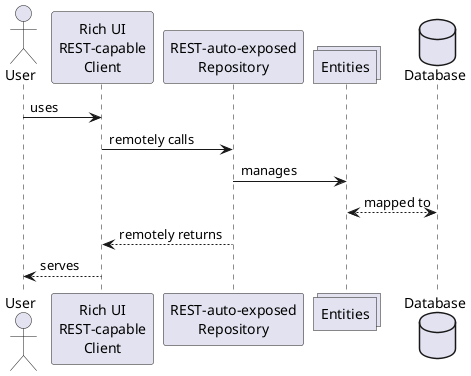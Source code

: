 @startuml SequenceDiagram
actor User as User
participant "Rich UI\nREST-capable\nClient" as Client
participant "REST-auto-exposed\nRepository" as Repository
collections Entities as Ent
database Database as DB
User -> Client : uses
Client -> Repository : remotely calls
Repository -> Ent : manages
Ent <--> DB : mapped to
Repository --> Client : remotely returns
Client --> User : serves
@enduml